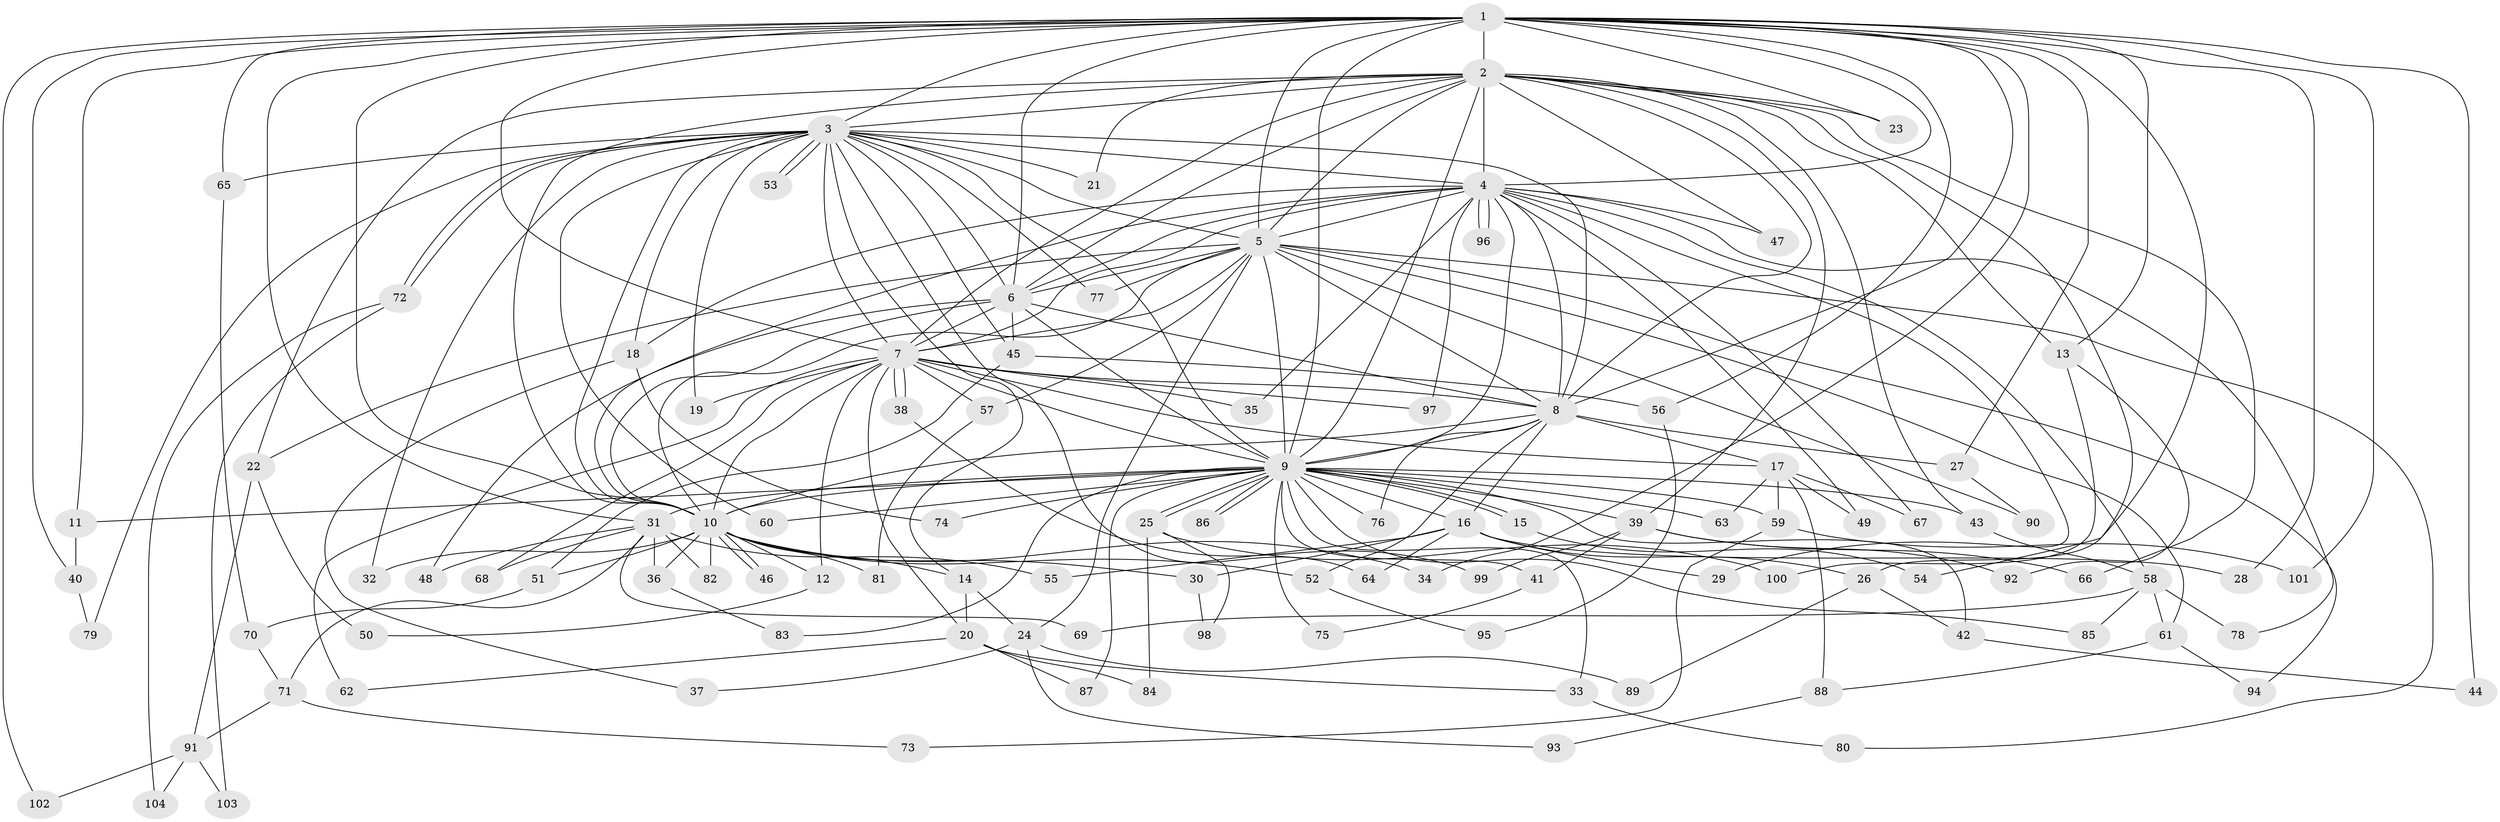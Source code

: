 // coarse degree distribution, {19: 0.013888888888888888, 27: 0.013888888888888888, 17: 0.013888888888888888, 14: 0.013888888888888888, 10: 0.013888888888888888, 18: 0.013888888888888888, 13: 0.013888888888888888, 30: 0.013888888888888888, 20: 0.013888888888888888, 3: 0.20833333333333334, 4: 0.09722222222222222, 8: 0.027777777777777776, 2: 0.4027777777777778, 6: 0.013888888888888888, 1: 0.041666666666666664, 5: 0.06944444444444445, 9: 0.013888888888888888}
// Generated by graph-tools (version 1.1) at 2025/17/03/04/25 18:17:36]
// undirected, 104 vertices, 233 edges
graph export_dot {
graph [start="1"]
  node [color=gray90,style=filled];
  1;
  2;
  3;
  4;
  5;
  6;
  7;
  8;
  9;
  10;
  11;
  12;
  13;
  14;
  15;
  16;
  17;
  18;
  19;
  20;
  21;
  22;
  23;
  24;
  25;
  26;
  27;
  28;
  29;
  30;
  31;
  32;
  33;
  34;
  35;
  36;
  37;
  38;
  39;
  40;
  41;
  42;
  43;
  44;
  45;
  46;
  47;
  48;
  49;
  50;
  51;
  52;
  53;
  54;
  55;
  56;
  57;
  58;
  59;
  60;
  61;
  62;
  63;
  64;
  65;
  66;
  67;
  68;
  69;
  70;
  71;
  72;
  73;
  74;
  75;
  76;
  77;
  78;
  79;
  80;
  81;
  82;
  83;
  84;
  85;
  86;
  87;
  88;
  89;
  90;
  91;
  92;
  93;
  94;
  95;
  96;
  97;
  98;
  99;
  100;
  101;
  102;
  103;
  104;
  1 -- 2;
  1 -- 3;
  1 -- 4;
  1 -- 5;
  1 -- 6;
  1 -- 7;
  1 -- 8;
  1 -- 9;
  1 -- 10;
  1 -- 11;
  1 -- 13;
  1 -- 23;
  1 -- 26;
  1 -- 27;
  1 -- 28;
  1 -- 31;
  1 -- 34;
  1 -- 40;
  1 -- 44;
  1 -- 56;
  1 -- 65;
  1 -- 101;
  1 -- 102;
  2 -- 3;
  2 -- 4;
  2 -- 5;
  2 -- 6;
  2 -- 7;
  2 -- 8;
  2 -- 9;
  2 -- 10;
  2 -- 13;
  2 -- 21;
  2 -- 22;
  2 -- 23;
  2 -- 39;
  2 -- 43;
  2 -- 47;
  2 -- 54;
  2 -- 66;
  3 -- 4;
  3 -- 5;
  3 -- 6;
  3 -- 7;
  3 -- 8;
  3 -- 9;
  3 -- 10;
  3 -- 14;
  3 -- 18;
  3 -- 19;
  3 -- 21;
  3 -- 32;
  3 -- 45;
  3 -- 53;
  3 -- 53;
  3 -- 60;
  3 -- 64;
  3 -- 65;
  3 -- 72;
  3 -- 72;
  3 -- 77;
  3 -- 79;
  4 -- 5;
  4 -- 6;
  4 -- 7;
  4 -- 8;
  4 -- 9;
  4 -- 10;
  4 -- 18;
  4 -- 29;
  4 -- 35;
  4 -- 47;
  4 -- 49;
  4 -- 58;
  4 -- 67;
  4 -- 78;
  4 -- 96;
  4 -- 96;
  4 -- 97;
  5 -- 6;
  5 -- 7;
  5 -- 8;
  5 -- 9;
  5 -- 10;
  5 -- 22;
  5 -- 24;
  5 -- 57;
  5 -- 61;
  5 -- 77;
  5 -- 80;
  5 -- 90;
  5 -- 94;
  6 -- 7;
  6 -- 8;
  6 -- 9;
  6 -- 10;
  6 -- 45;
  6 -- 48;
  7 -- 8;
  7 -- 9;
  7 -- 10;
  7 -- 12;
  7 -- 17;
  7 -- 19;
  7 -- 20;
  7 -- 35;
  7 -- 38;
  7 -- 38;
  7 -- 57;
  7 -- 62;
  7 -- 68;
  7 -- 97;
  8 -- 9;
  8 -- 10;
  8 -- 16;
  8 -- 17;
  8 -- 27;
  8 -- 52;
  8 -- 76;
  9 -- 10;
  9 -- 11;
  9 -- 15;
  9 -- 15;
  9 -- 16;
  9 -- 25;
  9 -- 25;
  9 -- 31;
  9 -- 33;
  9 -- 39;
  9 -- 41;
  9 -- 42;
  9 -- 43;
  9 -- 59;
  9 -- 60;
  9 -- 63;
  9 -- 74;
  9 -- 75;
  9 -- 76;
  9 -- 83;
  9 -- 85;
  9 -- 86;
  9 -- 86;
  9 -- 87;
  10 -- 12;
  10 -- 14;
  10 -- 30;
  10 -- 32;
  10 -- 34;
  10 -- 36;
  10 -- 46;
  10 -- 46;
  10 -- 51;
  10 -- 52;
  10 -- 81;
  10 -- 82;
  11 -- 40;
  12 -- 50;
  13 -- 92;
  13 -- 100;
  14 -- 20;
  14 -- 24;
  15 -- 54;
  16 -- 26;
  16 -- 28;
  16 -- 29;
  16 -- 30;
  16 -- 55;
  16 -- 64;
  17 -- 49;
  17 -- 59;
  17 -- 63;
  17 -- 67;
  17 -- 88;
  18 -- 37;
  18 -- 74;
  20 -- 33;
  20 -- 62;
  20 -- 84;
  20 -- 87;
  22 -- 50;
  22 -- 91;
  24 -- 37;
  24 -- 89;
  24 -- 93;
  25 -- 84;
  25 -- 98;
  25 -- 100;
  26 -- 42;
  26 -- 89;
  27 -- 90;
  30 -- 98;
  31 -- 36;
  31 -- 48;
  31 -- 55;
  31 -- 68;
  31 -- 69;
  31 -- 71;
  31 -- 82;
  33 -- 80;
  36 -- 83;
  38 -- 99;
  39 -- 41;
  39 -- 66;
  39 -- 92;
  39 -- 99;
  40 -- 79;
  41 -- 75;
  42 -- 44;
  43 -- 58;
  45 -- 51;
  45 -- 56;
  51 -- 70;
  52 -- 95;
  56 -- 95;
  57 -- 81;
  58 -- 61;
  58 -- 69;
  58 -- 78;
  58 -- 85;
  59 -- 73;
  59 -- 101;
  61 -- 88;
  61 -- 94;
  65 -- 70;
  70 -- 71;
  71 -- 73;
  71 -- 91;
  72 -- 103;
  72 -- 104;
  88 -- 93;
  91 -- 102;
  91 -- 103;
  91 -- 104;
}
